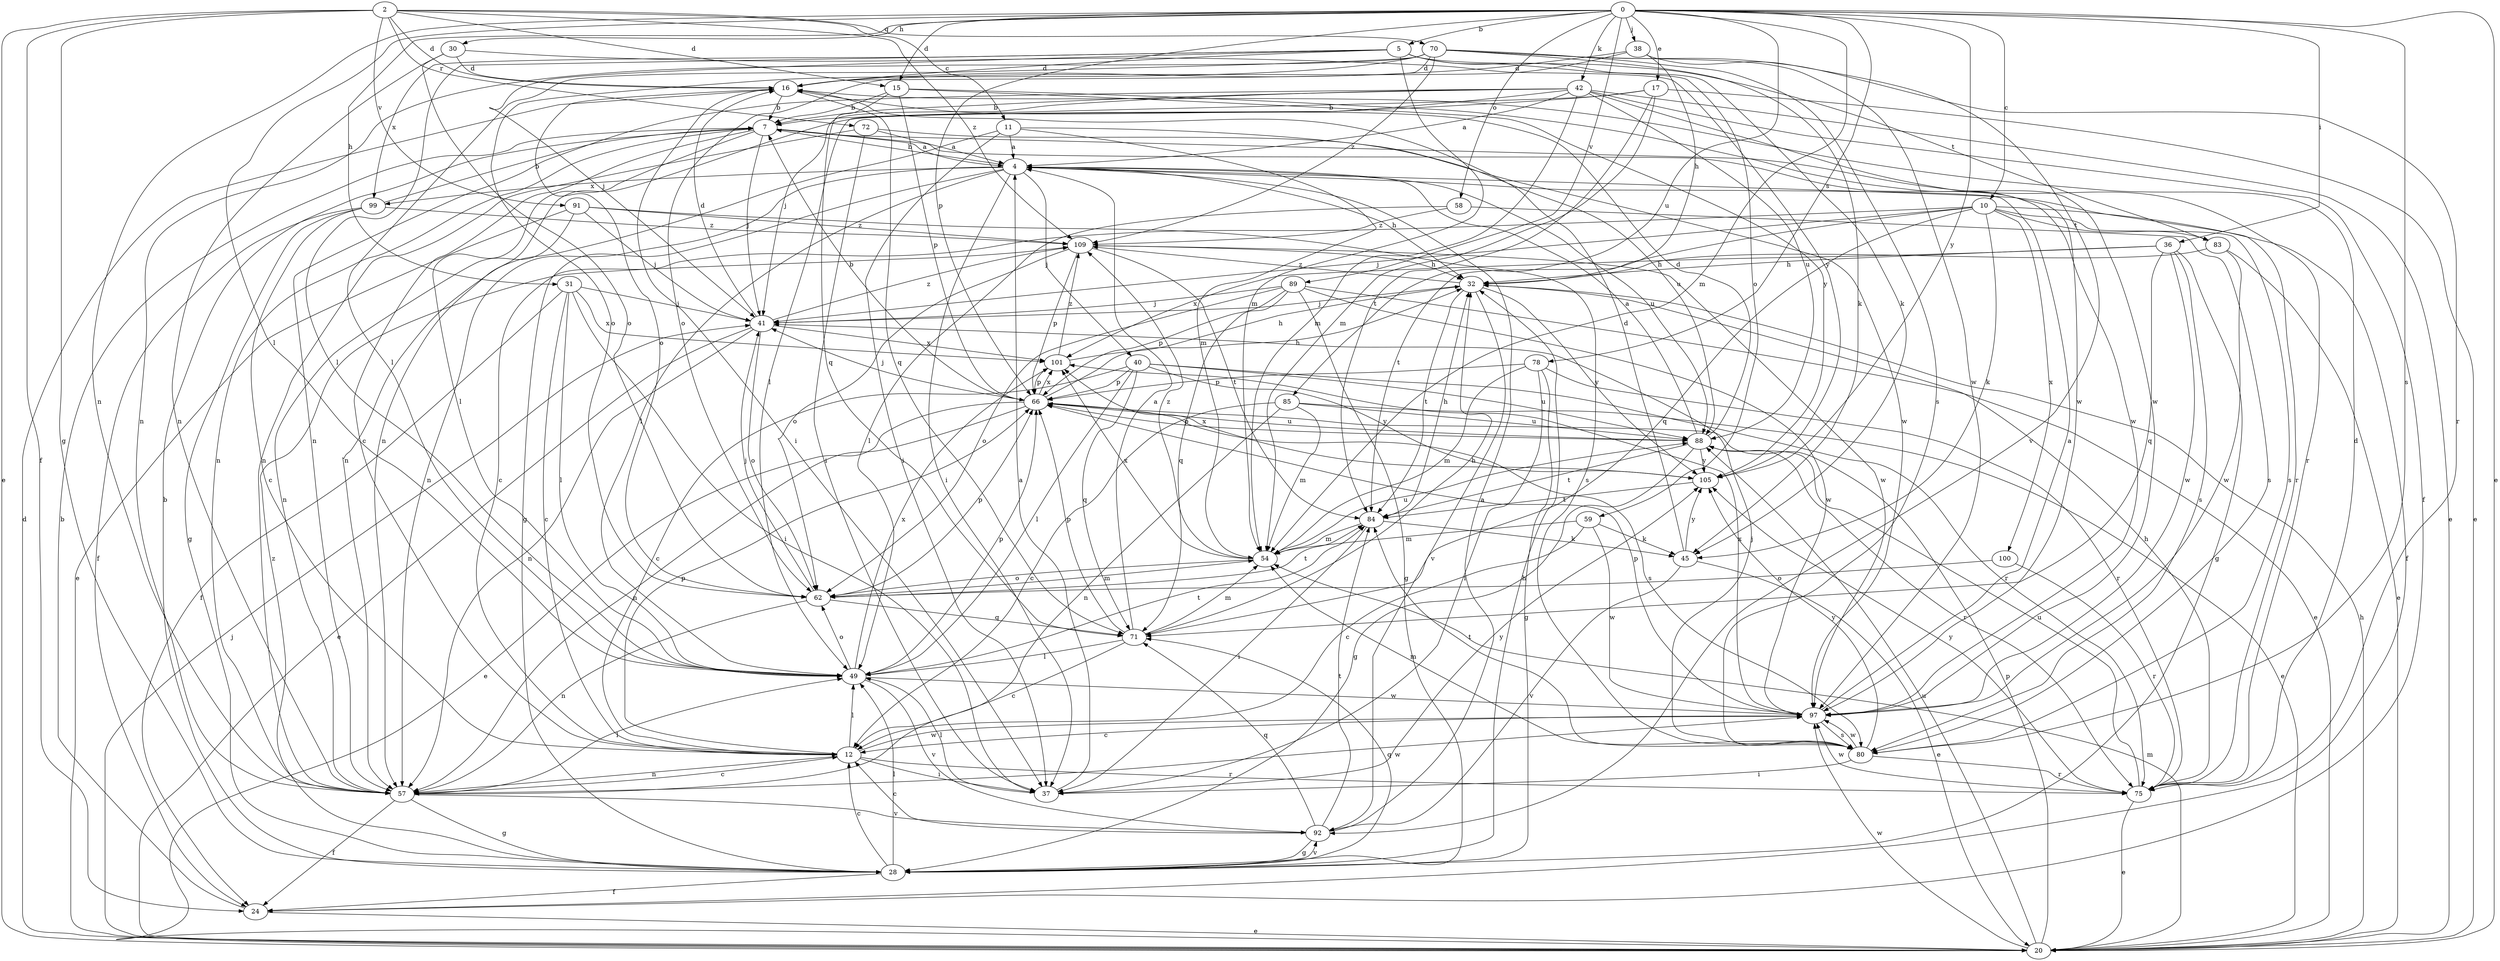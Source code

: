 strict digraph  {
0;
2;
4;
5;
7;
10;
11;
12;
15;
16;
17;
20;
24;
28;
30;
31;
32;
36;
37;
38;
40;
41;
42;
45;
49;
54;
57;
58;
59;
62;
66;
70;
71;
72;
75;
78;
80;
83;
84;
85;
88;
89;
91;
92;
97;
99;
100;
101;
105;
109;
0 -> 5  [label=b];
0 -> 10  [label=c];
0 -> 15  [label=d];
0 -> 17  [label=e];
0 -> 20  [label=e];
0 -> 30  [label=h];
0 -> 31  [label=h];
0 -> 36  [label=i];
0 -> 38  [label=j];
0 -> 42  [label=k];
0 -> 49  [label=l];
0 -> 54  [label=m];
0 -> 57  [label=n];
0 -> 58  [label=o];
0 -> 66  [label=p];
0 -> 78  [label=s];
0 -> 80  [label=s];
0 -> 85  [label=u];
0 -> 89  [label=v];
0 -> 105  [label=y];
2 -> 11  [label=c];
2 -> 15  [label=d];
2 -> 16  [label=d];
2 -> 20  [label=e];
2 -> 24  [label=f];
2 -> 28  [label=g];
2 -> 70  [label=q];
2 -> 72  [label=r];
2 -> 91  [label=v];
2 -> 109  [label=z];
4 -> 7  [label=b];
4 -> 28  [label=g];
4 -> 32  [label=h];
4 -> 37  [label=i];
4 -> 40  [label=j];
4 -> 49  [label=l];
4 -> 57  [label=n];
4 -> 75  [label=r];
4 -> 88  [label=u];
4 -> 99  [label=x];
5 -> 16  [label=d];
5 -> 41  [label=j];
5 -> 45  [label=k];
5 -> 49  [label=l];
5 -> 54  [label=m];
5 -> 59  [label=o];
5 -> 83  [label=t];
5 -> 99  [label=x];
7 -> 4  [label=a];
7 -> 12  [label=c];
7 -> 41  [label=j];
7 -> 49  [label=l];
7 -> 57  [label=n];
7 -> 75  [label=r];
7 -> 97  [label=w];
10 -> 12  [label=c];
10 -> 24  [label=f];
10 -> 41  [label=j];
10 -> 45  [label=k];
10 -> 71  [label=q];
10 -> 80  [label=s];
10 -> 83  [label=t];
10 -> 84  [label=t];
10 -> 100  [label=x];
11 -> 4  [label=a];
11 -> 37  [label=i];
11 -> 54  [label=m];
11 -> 57  [label=n];
11 -> 88  [label=u];
12 -> 37  [label=i];
12 -> 49  [label=l];
12 -> 57  [label=n];
12 -> 66  [label=p];
12 -> 75  [label=r];
12 -> 97  [label=w];
15 -> 7  [label=b];
15 -> 66  [label=p];
15 -> 71  [label=q];
15 -> 97  [label=w];
15 -> 105  [label=y];
16 -> 7  [label=b];
16 -> 37  [label=i];
16 -> 62  [label=o];
16 -> 71  [label=q];
17 -> 7  [label=b];
17 -> 20  [label=e];
17 -> 54  [label=m];
17 -> 57  [label=n];
17 -> 84  [label=t];
20 -> 16  [label=d];
20 -> 32  [label=h];
20 -> 41  [label=j];
20 -> 54  [label=m];
20 -> 66  [label=p];
20 -> 88  [label=u];
20 -> 97  [label=w];
24 -> 7  [label=b];
24 -> 20  [label=e];
28 -> 7  [label=b];
28 -> 12  [label=c];
28 -> 24  [label=f];
28 -> 32  [label=h];
28 -> 49  [label=l];
28 -> 71  [label=q];
28 -> 92  [label=v];
28 -> 109  [label=z];
30 -> 16  [label=d];
30 -> 57  [label=n];
30 -> 62  [label=o];
30 -> 105  [label=y];
31 -> 12  [label=c];
31 -> 24  [label=f];
31 -> 37  [label=i];
31 -> 41  [label=j];
31 -> 49  [label=l];
31 -> 101  [label=x];
32 -> 41  [label=j];
32 -> 84  [label=t];
32 -> 92  [label=v];
32 -> 105  [label=y];
32 -> 109  [label=z];
36 -> 28  [label=g];
36 -> 32  [label=h];
36 -> 71  [label=q];
36 -> 80  [label=s];
36 -> 97  [label=w];
36 -> 101  [label=x];
37 -> 4  [label=a];
37 -> 49  [label=l];
37 -> 105  [label=y];
38 -> 16  [label=d];
38 -> 32  [label=h];
38 -> 62  [label=o];
38 -> 92  [label=v];
40 -> 12  [label=c];
40 -> 49  [label=l];
40 -> 66  [label=p];
40 -> 71  [label=q];
40 -> 75  [label=r];
40 -> 88  [label=u];
40 -> 105  [label=y];
41 -> 16  [label=d];
41 -> 20  [label=e];
41 -> 57  [label=n];
41 -> 62  [label=o];
41 -> 101  [label=x];
41 -> 109  [label=z];
42 -> 4  [label=a];
42 -> 7  [label=b];
42 -> 20  [label=e];
42 -> 24  [label=f];
42 -> 41  [label=j];
42 -> 49  [label=l];
42 -> 54  [label=m];
42 -> 57  [label=n];
42 -> 88  [label=u];
42 -> 97  [label=w];
45 -> 16  [label=d];
45 -> 20  [label=e];
45 -> 92  [label=v];
45 -> 105  [label=y];
49 -> 62  [label=o];
49 -> 66  [label=p];
49 -> 84  [label=t];
49 -> 92  [label=v];
49 -> 97  [label=w];
49 -> 101  [label=x];
54 -> 62  [label=o];
54 -> 88  [label=u];
54 -> 101  [label=x];
54 -> 109  [label=z];
57 -> 12  [label=c];
57 -> 24  [label=f];
57 -> 28  [label=g];
57 -> 49  [label=l];
57 -> 92  [label=v];
57 -> 97  [label=w];
58 -> 49  [label=l];
58 -> 80  [label=s];
58 -> 109  [label=z];
59 -> 12  [label=c];
59 -> 45  [label=k];
59 -> 54  [label=m];
59 -> 97  [label=w];
62 -> 41  [label=j];
62 -> 54  [label=m];
62 -> 57  [label=n];
62 -> 66  [label=p];
62 -> 71  [label=q];
62 -> 84  [label=t];
66 -> 7  [label=b];
66 -> 20  [label=e];
66 -> 32  [label=h];
66 -> 41  [label=j];
66 -> 57  [label=n];
66 -> 80  [label=s];
66 -> 88  [label=u];
66 -> 101  [label=x];
70 -> 16  [label=d];
70 -> 45  [label=k];
70 -> 49  [label=l];
70 -> 57  [label=n];
70 -> 62  [label=o];
70 -> 75  [label=r];
70 -> 80  [label=s];
70 -> 97  [label=w];
70 -> 109  [label=z];
71 -> 4  [label=a];
71 -> 12  [label=c];
71 -> 32  [label=h];
71 -> 49  [label=l];
71 -> 54  [label=m];
71 -> 66  [label=p];
72 -> 4  [label=a];
72 -> 37  [label=i];
72 -> 57  [label=n];
72 -> 97  [label=w];
75 -> 16  [label=d];
75 -> 20  [label=e];
75 -> 32  [label=h];
75 -> 88  [label=u];
75 -> 97  [label=w];
75 -> 105  [label=y];
78 -> 28  [label=g];
78 -> 37  [label=i];
78 -> 54  [label=m];
78 -> 66  [label=p];
78 -> 75  [label=r];
80 -> 37  [label=i];
80 -> 41  [label=j];
80 -> 54  [label=m];
80 -> 75  [label=r];
80 -> 84  [label=t];
80 -> 97  [label=w];
80 -> 105  [label=y];
83 -> 20  [label=e];
83 -> 32  [label=h];
83 -> 97  [label=w];
84 -> 32  [label=h];
84 -> 37  [label=i];
84 -> 45  [label=k];
84 -> 54  [label=m];
85 -> 12  [label=c];
85 -> 20  [label=e];
85 -> 54  [label=m];
85 -> 57  [label=n];
85 -> 88  [label=u];
88 -> 4  [label=a];
88 -> 16  [label=d];
88 -> 28  [label=g];
88 -> 66  [label=p];
88 -> 75  [label=r];
88 -> 84  [label=t];
88 -> 105  [label=y];
89 -> 20  [label=e];
89 -> 28  [label=g];
89 -> 41  [label=j];
89 -> 62  [label=o];
89 -> 66  [label=p];
89 -> 71  [label=q];
89 -> 97  [label=w];
91 -> 20  [label=e];
91 -> 41  [label=j];
91 -> 57  [label=n];
91 -> 80  [label=s];
91 -> 109  [label=z];
92 -> 4  [label=a];
92 -> 12  [label=c];
92 -> 28  [label=g];
92 -> 71  [label=q];
92 -> 84  [label=t];
97 -> 4  [label=a];
97 -> 12  [label=c];
97 -> 66  [label=p];
97 -> 80  [label=s];
97 -> 101  [label=x];
99 -> 7  [label=b];
99 -> 12  [label=c];
99 -> 24  [label=f];
99 -> 28  [label=g];
99 -> 109  [label=z];
100 -> 62  [label=o];
100 -> 75  [label=r];
101 -> 32  [label=h];
101 -> 66  [label=p];
101 -> 109  [label=z];
105 -> 84  [label=t];
105 -> 101  [label=x];
109 -> 32  [label=h];
109 -> 62  [label=o];
109 -> 66  [label=p];
109 -> 84  [label=t];
109 -> 97  [label=w];
}
